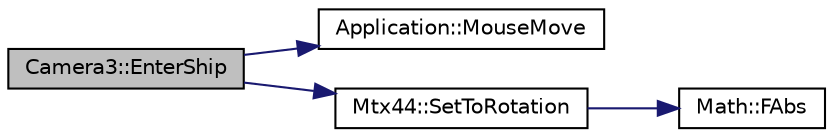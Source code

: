 digraph "Camera3::EnterShip"
{
  bgcolor="transparent";
  edge [fontname="Helvetica",fontsize="10",labelfontname="Helvetica",labelfontsize="10"];
  node [fontname="Helvetica",fontsize="10",shape=record];
  rankdir="LR";
  Node1 [label="Camera3::EnterShip",height=0.2,width=0.4,color="black", fillcolor="grey75", style="filled", fontcolor="black"];
  Node1 -> Node2 [color="midnightblue",fontsize="10",style="solid",fontname="Helvetica"];
  Node2 [label="Application::MouseMove",height=0.2,width=0.4,color="black",URL="$classApplication.html#a7b67b399db4193c3a4d7f3f282016c03"];
  Node1 -> Node3 [color="midnightblue",fontsize="10",style="solid",fontname="Helvetica"];
  Node3 [label="Mtx44::SetToRotation",height=0.2,width=0.4,color="black",URL="$classMtx44.html#ac0587ffb5ff9fd58ad5768d28fc06574",tooltip="Set Matrix to a rotation matrix about arbitrary axis. "];
  Node3 -> Node4 [color="midnightblue",fontsize="10",style="solid",fontname="Helvetica"];
  Node4 [label="Math::FAbs",height=0.2,width=0.4,color="black",URL="$namespaceMath.html#ac91173ab2efdf7313fe7aaeb6cb44cf6"];
}
